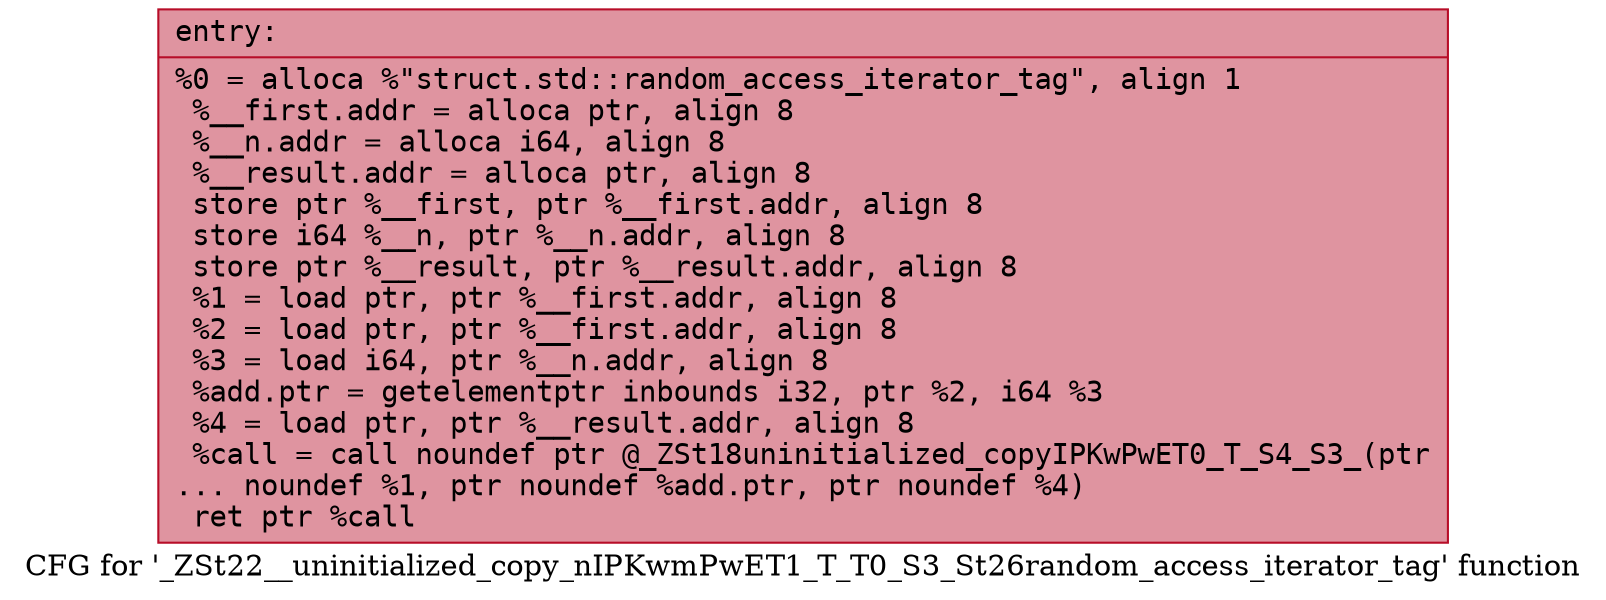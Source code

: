 digraph "CFG for '_ZSt22__uninitialized_copy_nIPKwmPwET1_T_T0_S3_St26random_access_iterator_tag' function" {
	label="CFG for '_ZSt22__uninitialized_copy_nIPKwmPwET1_T_T0_S3_St26random_access_iterator_tag' function";

	Node0x55fec374c540 [shape=record,color="#b70d28ff", style=filled, fillcolor="#b70d2870" fontname="Courier",label="{entry:\l|  %0 = alloca %\"struct.std::random_access_iterator_tag\", align 1\l  %__first.addr = alloca ptr, align 8\l  %__n.addr = alloca i64, align 8\l  %__result.addr = alloca ptr, align 8\l  store ptr %__first, ptr %__first.addr, align 8\l  store i64 %__n, ptr %__n.addr, align 8\l  store ptr %__result, ptr %__result.addr, align 8\l  %1 = load ptr, ptr %__first.addr, align 8\l  %2 = load ptr, ptr %__first.addr, align 8\l  %3 = load i64, ptr %__n.addr, align 8\l  %add.ptr = getelementptr inbounds i32, ptr %2, i64 %3\l  %4 = load ptr, ptr %__result.addr, align 8\l  %call = call noundef ptr @_ZSt18uninitialized_copyIPKwPwET0_T_S4_S3_(ptr\l... noundef %1, ptr noundef %add.ptr, ptr noundef %4)\l  ret ptr %call\l}"];
}
